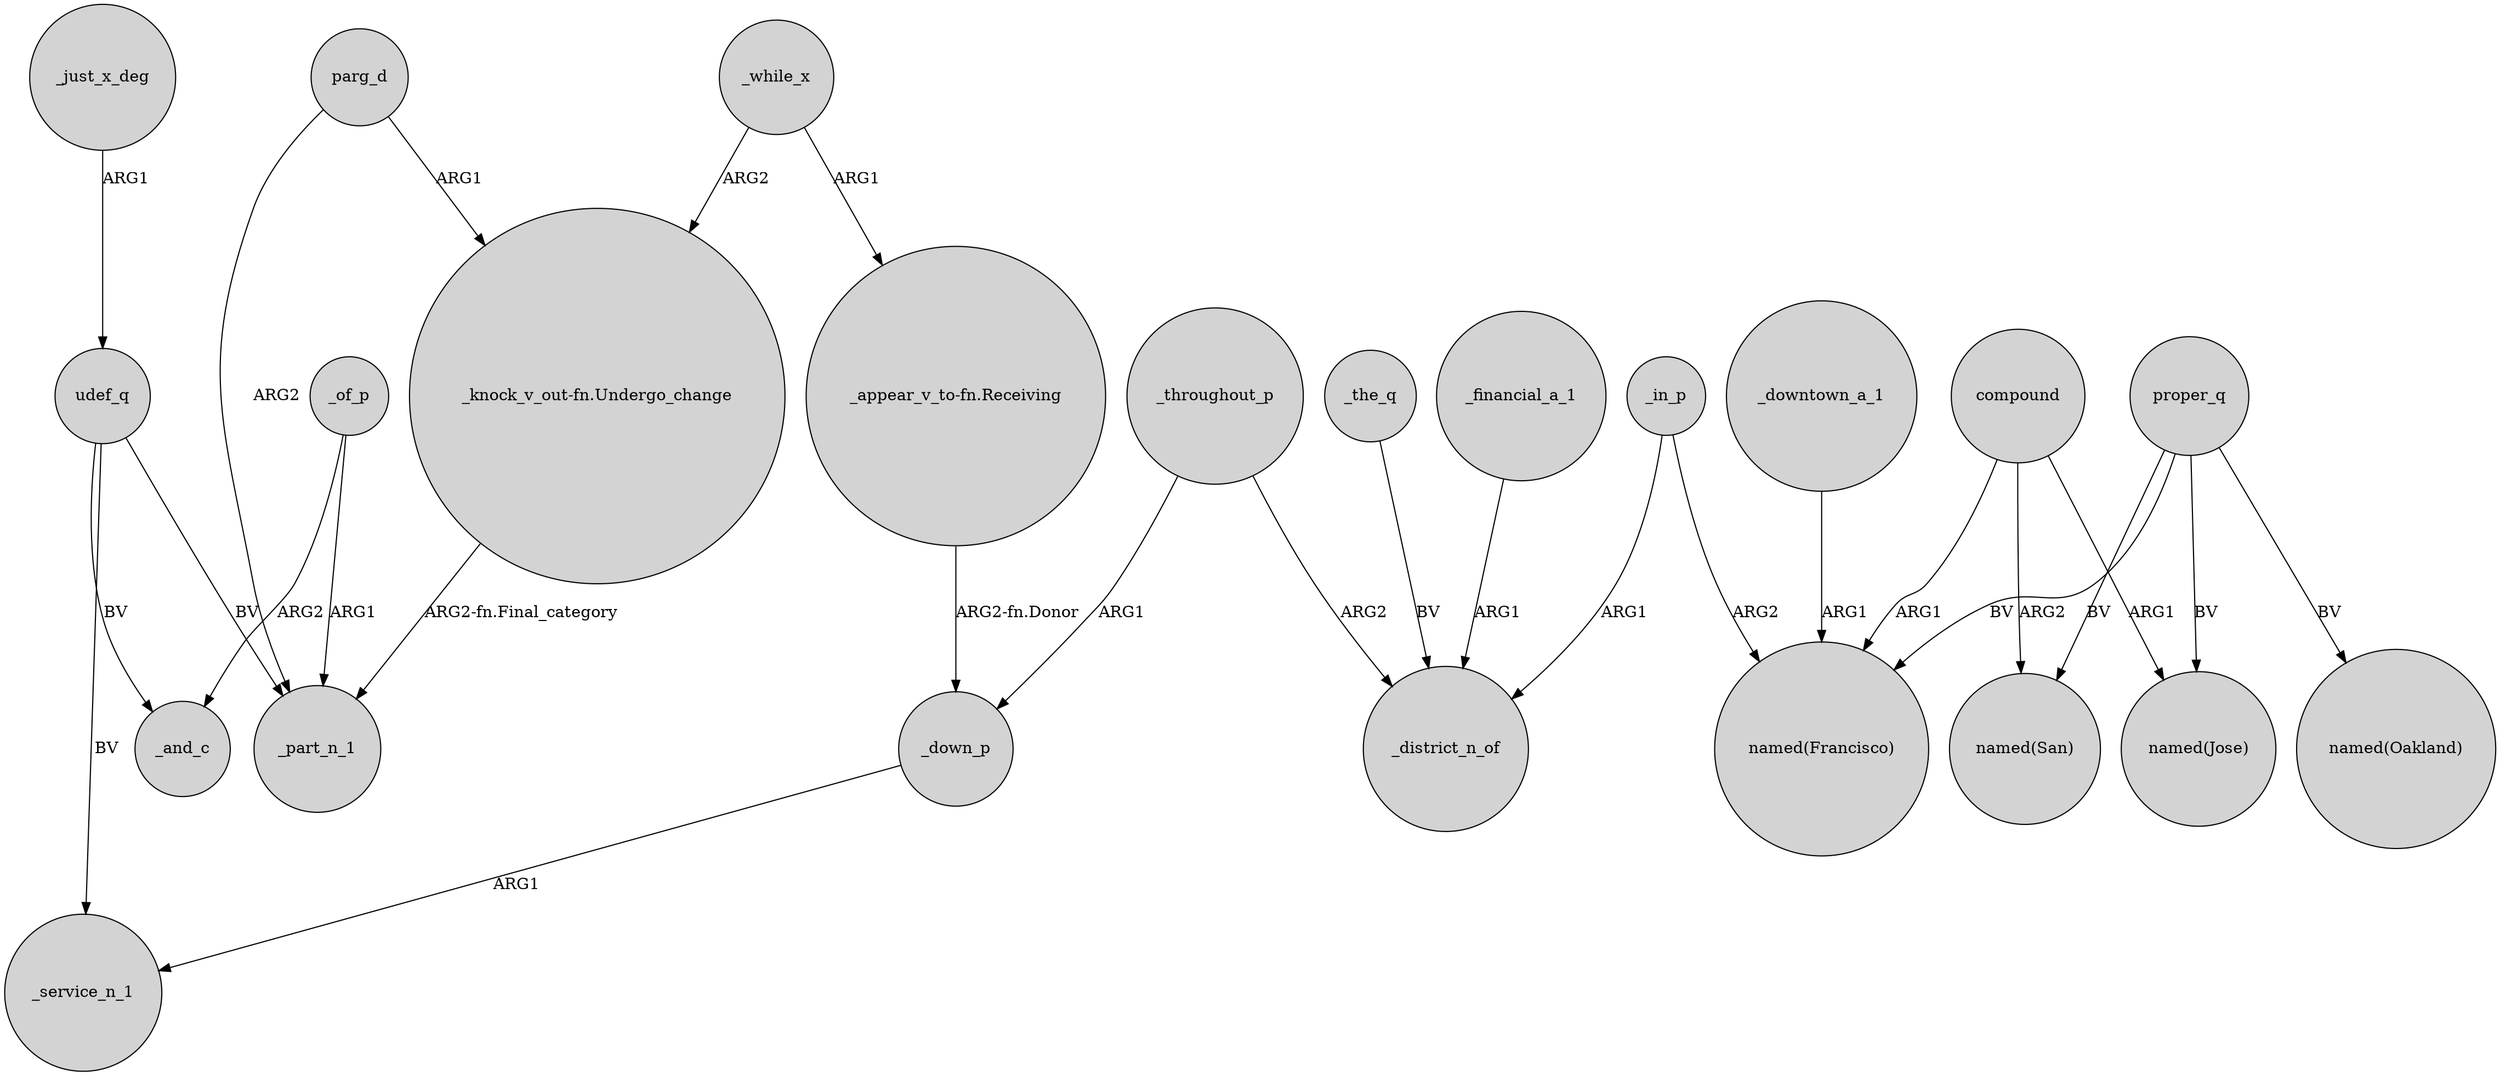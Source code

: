 digraph {
	node [shape=circle style=filled]
	_while_x -> "_knock_v_out-fn.Undergo_change" [label=ARG2]
	udef_q -> _service_n_1 [label=BV]
	_downtown_a_1 -> "named(Francisco)" [label=ARG1]
	_of_p -> _and_c [label=ARG2]
	compound -> "named(Jose)" [label=ARG1]
	_while_x -> "_appear_v_to-fn.Receiving" [label=ARG1]
	parg_d -> _part_n_1 [label=ARG2]
	_in_p -> "named(Francisco)" [label=ARG2]
	proper_q -> "named(Jose)" [label=BV]
	_the_q -> _district_n_of [label=BV]
	"_knock_v_out-fn.Undergo_change" -> _part_n_1 [label="ARG2-fn.Final_category"]
	udef_q -> _and_c [label=BV]
	_throughout_p -> _down_p [label=ARG1]
	_financial_a_1 -> _district_n_of [label=ARG1]
	"_appear_v_to-fn.Receiving" -> _down_p [label="ARG2-fn.Donor"]
	_down_p -> _service_n_1 [label=ARG1]
	compound -> "named(Francisco)" [label=ARG1]
	parg_d -> "_knock_v_out-fn.Undergo_change" [label=ARG1]
	compound -> "named(San)" [label=ARG2]
	_throughout_p -> _district_n_of [label=ARG2]
	proper_q -> "named(San)" [label=BV]
	proper_q -> "named(Francisco)" [label=BV]
	udef_q -> _part_n_1 [label=BV]
	_in_p -> _district_n_of [label=ARG1]
	_of_p -> _part_n_1 [label=ARG1]
	proper_q -> "named(Oakland)" [label=BV]
	_just_x_deg -> udef_q [label=ARG1]
}
